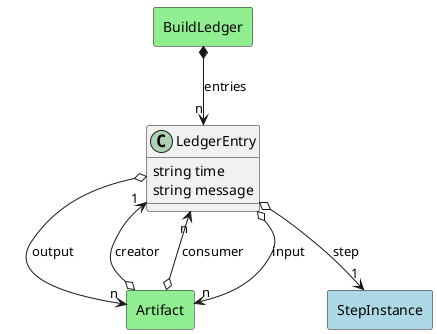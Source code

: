 @startuml

class "LedgerEntry" as Model {
 string time
 string message

 
}

rectangle "StepInstance" as StepInstance #lightblue {
}

Model o--> "1" StepInstance : step


rectangle "Artifact" as Artifact #lightblue {
}

Model o--> "n" Artifact : input


rectangle "Artifact" as Artifact #lightblue {
}

Model o--> "n" Artifact : output




    rectangle "Artifact" as Artifact #lightgreen {
    }
    
        Artifact   o--> "1" Model : "creator"
    
    rectangle "Artifact" as Artifact #lightgreen {
    }
    
        Artifact   o--> "n" Model : "consumer"
    
    rectangle "BuildLedger" as BuildLedger #lightgreen {
    }
    
        BuildLedger   *--> "n" Model : "entries"
    

@enduml
